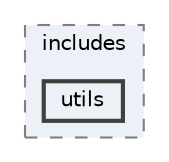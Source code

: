 digraph "app/includes/utils"
{
 // LATEX_PDF_SIZE
  bgcolor="transparent";
  edge [fontname=Helvetica,fontsize=10,labelfontname=Helvetica,labelfontsize=10];
  node [fontname=Helvetica,fontsize=10,shape=box,height=0.2,width=0.4];
  compound=true
  subgraph clusterdir_1c5c03227cca0102ee47bee331c2b55d {
    graph [ bgcolor="#ecf0f7", pencolor="grey50", label="includes", fontname=Helvetica,fontsize=10 style="filled,dashed", URL="dir_1c5c03227cca0102ee47bee331c2b55d.html",tooltip=""]
  dir_57e96edaf2326962e0fea6fde59de42a [label="utils", fillcolor="#ecf0f7", color="grey25", style="filled,bold", URL="dir_57e96edaf2326962e0fea6fde59de42a.html",tooltip=""];
  }
}
